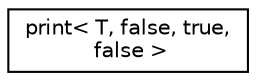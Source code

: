 digraph "Graphical Class Hierarchy"
{
  edge [fontname="Helvetica",fontsize="10",labelfontname="Helvetica",labelfontsize="10"];
  node [fontname="Helvetica",fontsize="10",shape=record];
  rankdir="LR";
  Node1 [label="print\< T, false, true,\l false \>",height=0.2,width=0.4,color="black", fillcolor="white", style="filled",URL="$structprint_3_01T_00_01false_00_01true_00_01false_01_4.html"];
}
